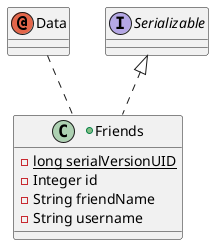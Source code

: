 @startuml
'https://plantuml.com/class-diagram

annotation Data
interface Serializable

+class Friends {
- {static}long serialVersionUID
- Integer id
- String friendName
- String username
}

Serializable <|.. Friends
Data .. Friends

@enduml